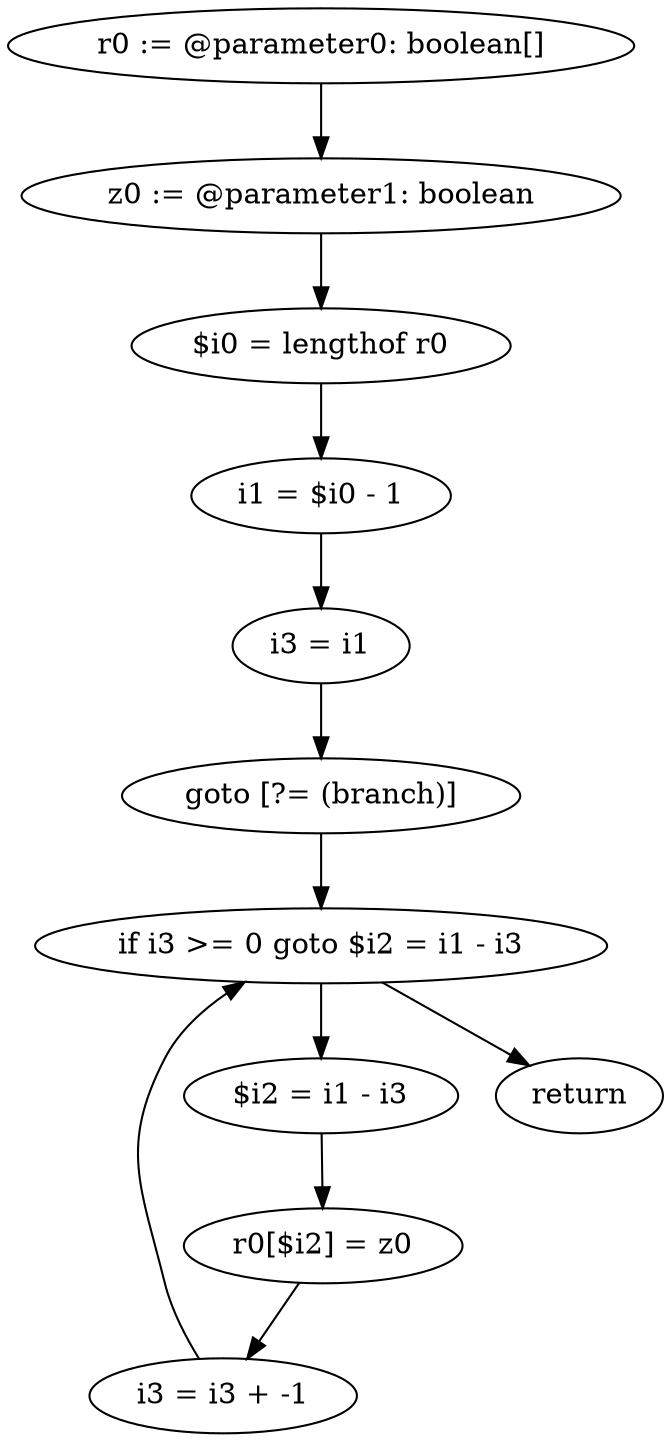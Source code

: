 digraph "unitGraph" {
    "r0 := @parameter0: boolean[]"
    "z0 := @parameter1: boolean"
    "$i0 = lengthof r0"
    "i1 = $i0 - 1"
    "i3 = i1"
    "goto [?= (branch)]"
    "$i2 = i1 - i3"
    "r0[$i2] = z0"
    "i3 = i3 + -1"
    "if i3 >= 0 goto $i2 = i1 - i3"
    "return"
    "r0 := @parameter0: boolean[]"->"z0 := @parameter1: boolean";
    "z0 := @parameter1: boolean"->"$i0 = lengthof r0";
    "$i0 = lengthof r0"->"i1 = $i0 - 1";
    "i1 = $i0 - 1"->"i3 = i1";
    "i3 = i1"->"goto [?= (branch)]";
    "goto [?= (branch)]"->"if i3 >= 0 goto $i2 = i1 - i3";
    "$i2 = i1 - i3"->"r0[$i2] = z0";
    "r0[$i2] = z0"->"i3 = i3 + -1";
    "i3 = i3 + -1"->"if i3 >= 0 goto $i2 = i1 - i3";
    "if i3 >= 0 goto $i2 = i1 - i3"->"return";
    "if i3 >= 0 goto $i2 = i1 - i3"->"$i2 = i1 - i3";
}
